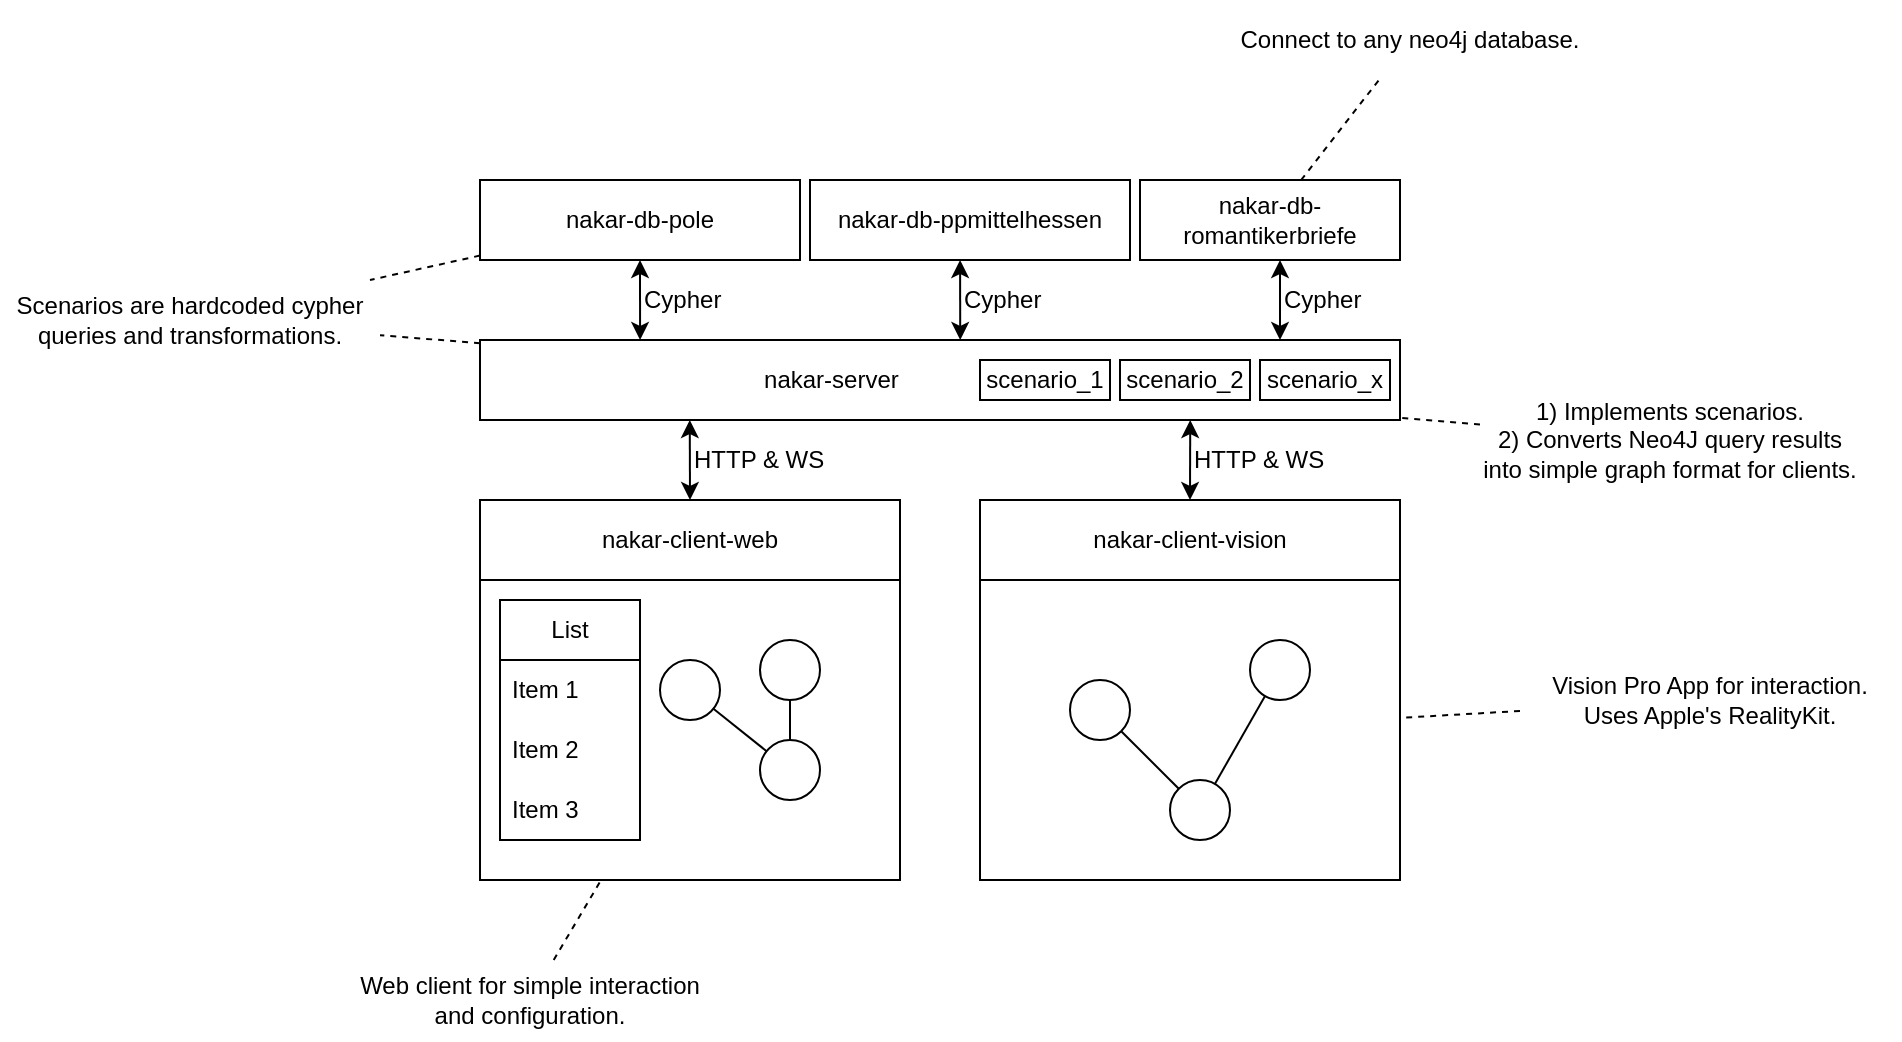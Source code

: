 <mxfile scale="1" border="0" version="26.0.9">
  <diagram name="Page-1" id="vQwCS0VuyH1_z9JokuWV">
    <mxGraphModel dx="1228" dy="805" grid="0" gridSize="10" guides="1" tooltips="1" connect="1" arrows="1" fold="1" page="1" pageScale="1" pageWidth="1169" pageHeight="827" background="#ffffff" math="0" shadow="0">
      <root>
        <mxCell id="0" />
        <mxCell id="1" parent="0" />
        <mxCell id="h_gjy8d-nbvcVHeryfm6-1" value="nakar-client-web" style="rounded=0;whiteSpace=wrap;html=1;labelBackgroundColor=none;" parent="1" vertex="1">
          <mxGeometry x="320" y="360" width="210" height="40" as="geometry" />
        </mxCell>
        <mxCell id="h_gjy8d-nbvcVHeryfm6-2" value="" style="rounded=0;whiteSpace=wrap;html=1;labelBackgroundColor=none;" parent="1" vertex="1">
          <mxGeometry x="320" y="400" width="210" height="150" as="geometry" />
        </mxCell>
        <mxCell id="h_gjy8d-nbvcVHeryfm6-3" value="" style="ellipse;whiteSpace=wrap;html=1;labelBackgroundColor=none;" parent="1" vertex="1">
          <mxGeometry x="460" y="430" width="30" height="30" as="geometry" />
        </mxCell>
        <mxCell id="h_gjy8d-nbvcVHeryfm6-4" value="" style="ellipse;whiteSpace=wrap;html=1;labelBackgroundColor=none;" parent="1" vertex="1">
          <mxGeometry x="460" y="480" width="30" height="30" as="geometry" />
        </mxCell>
        <mxCell id="h_gjy8d-nbvcVHeryfm6-5" value="" style="ellipse;whiteSpace=wrap;html=1;labelBackgroundColor=none;" parent="1" vertex="1">
          <mxGeometry x="410" y="440" width="30" height="30" as="geometry" />
        </mxCell>
        <mxCell id="h_gjy8d-nbvcVHeryfm6-6" value="" style="endArrow=none;html=1;rounded=0;labelBackgroundColor=none;fontColor=default;" parent="1" source="h_gjy8d-nbvcVHeryfm6-4" target="h_gjy8d-nbvcVHeryfm6-5" edge="1">
          <mxGeometry width="50" height="50" relative="1" as="geometry">
            <mxPoint x="610" y="600" as="sourcePoint" />
            <mxPoint x="660" y="550" as="targetPoint" />
          </mxGeometry>
        </mxCell>
        <mxCell id="h_gjy8d-nbvcVHeryfm6-7" value="" style="endArrow=none;html=1;rounded=0;labelBackgroundColor=none;fontColor=default;" parent="1" source="h_gjy8d-nbvcVHeryfm6-3" target="h_gjy8d-nbvcVHeryfm6-4" edge="1">
          <mxGeometry width="50" height="50" relative="1" as="geometry">
            <mxPoint x="434" y="514" as="sourcePoint" />
            <mxPoint x="406" y="486" as="targetPoint" />
          </mxGeometry>
        </mxCell>
        <mxCell id="h_gjy8d-nbvcVHeryfm6-8" value="nakar-client-vision" style="rounded=0;whiteSpace=wrap;html=1;labelBackgroundColor=none;" parent="1" vertex="1">
          <mxGeometry x="570" y="360" width="210" height="40" as="geometry" />
        </mxCell>
        <mxCell id="h_gjy8d-nbvcVHeryfm6-9" value="" style="rounded=0;whiteSpace=wrap;html=1;labelBackgroundColor=none;" parent="1" vertex="1">
          <mxGeometry x="570" y="400" width="210" height="150" as="geometry" />
        </mxCell>
        <mxCell id="h_gjy8d-nbvcVHeryfm6-10" value="" style="ellipse;whiteSpace=wrap;html=1;labelBackgroundColor=none;" parent="1" vertex="1">
          <mxGeometry x="705" y="430" width="30" height="30" as="geometry" />
        </mxCell>
        <mxCell id="h_gjy8d-nbvcVHeryfm6-11" value="" style="ellipse;whiteSpace=wrap;html=1;labelBackgroundColor=none;" parent="1" vertex="1">
          <mxGeometry x="665" y="500" width="30" height="30" as="geometry" />
        </mxCell>
        <mxCell id="h_gjy8d-nbvcVHeryfm6-12" value="" style="ellipse;whiteSpace=wrap;html=1;labelBackgroundColor=none;" parent="1" vertex="1">
          <mxGeometry x="615" y="450" width="30" height="30" as="geometry" />
        </mxCell>
        <mxCell id="h_gjy8d-nbvcVHeryfm6-13" value="" style="endArrow=none;html=1;rounded=0;labelBackgroundColor=none;fontColor=default;" parent="1" source="h_gjy8d-nbvcVHeryfm6-11" target="h_gjy8d-nbvcVHeryfm6-12" edge="1">
          <mxGeometry width="50" height="50" relative="1" as="geometry">
            <mxPoint x="855" y="600" as="sourcePoint" />
            <mxPoint x="905" y="550" as="targetPoint" />
          </mxGeometry>
        </mxCell>
        <mxCell id="h_gjy8d-nbvcVHeryfm6-14" value="" style="endArrow=none;html=1;rounded=0;labelBackgroundColor=none;fontColor=default;" parent="1" source="h_gjy8d-nbvcVHeryfm6-10" target="h_gjy8d-nbvcVHeryfm6-11" edge="1">
          <mxGeometry width="50" height="50" relative="1" as="geometry">
            <mxPoint x="679" y="514" as="sourcePoint" />
            <mxPoint x="651" y="486" as="targetPoint" />
          </mxGeometry>
        </mxCell>
        <mxCell id="h_gjy8d-nbvcVHeryfm6-15" value="&amp;nbsp; &amp;nbsp; &amp;nbsp; &amp;nbsp; &amp;nbsp; &amp;nbsp; &amp;nbsp; &amp;nbsp; &amp;nbsp; &amp;nbsp; &amp;nbsp; &amp;nbsp; &amp;nbsp; &amp;nbsp; &amp;nbsp; &amp;nbsp; &amp;nbsp; &amp;nbsp; &amp;nbsp; &amp;nbsp; &amp;nbsp; nakar-server" style="rounded=0;whiteSpace=wrap;html=1;align=left;labelBackgroundColor=none;" parent="1" vertex="1">
          <mxGeometry x="320" y="280" width="460" height="40" as="geometry" />
        </mxCell>
        <mxCell id="h_gjy8d-nbvcVHeryfm6-16" value="nakar-db-pole" style="rounded=0;whiteSpace=wrap;html=1;labelBackgroundColor=none;" parent="1" vertex="1">
          <mxGeometry x="320" y="200" width="160" height="40" as="geometry" />
        </mxCell>
        <mxCell id="h_gjy8d-nbvcVHeryfm6-17" value="nakar-db-ppmittelhessen" style="rounded=0;whiteSpace=wrap;html=1;labelBackgroundColor=none;" parent="1" vertex="1">
          <mxGeometry x="485" y="200" width="160" height="40" as="geometry" />
        </mxCell>
        <mxCell id="h_gjy8d-nbvcVHeryfm6-18" value="nakar-db-romantikerbriefe" style="rounded=0;whiteSpace=wrap;html=1;labelBackgroundColor=none;" parent="1" vertex="1">
          <mxGeometry x="650" y="200" width="130" height="40" as="geometry" />
        </mxCell>
        <mxCell id="h_gjy8d-nbvcVHeryfm6-19" value="" style="endArrow=classic;startArrow=classic;html=1;rounded=0;exitX=0.174;exitY=0;exitDx=0;exitDy=0;exitPerimeter=0;labelBackgroundColor=none;fontColor=default;" parent="1" source="h_gjy8d-nbvcVHeryfm6-15" edge="1">
          <mxGeometry width="50" height="50" relative="1" as="geometry">
            <mxPoint x="720" y="440" as="sourcePoint" />
            <mxPoint x="400" y="240" as="targetPoint" />
          </mxGeometry>
        </mxCell>
        <mxCell id="h_gjy8d-nbvcVHeryfm6-20" value="" style="endArrow=classic;startArrow=classic;html=1;rounded=0;entryX=0.469;entryY=1;entryDx=0;entryDy=0;entryPerimeter=0;exitX=0.522;exitY=0;exitDx=0;exitDy=0;exitPerimeter=0;labelBackgroundColor=none;fontColor=default;" parent="1" source="h_gjy8d-nbvcVHeryfm6-15" target="h_gjy8d-nbvcVHeryfm6-17" edge="1">
          <mxGeometry width="50" height="50" relative="1" as="geometry">
            <mxPoint x="560" y="268" as="sourcePoint" />
            <mxPoint x="560" y="248" as="targetPoint" />
          </mxGeometry>
        </mxCell>
        <mxCell id="h_gjy8d-nbvcVHeryfm6-21" value="" style="endArrow=classic;startArrow=classic;html=1;rounded=0;entryX=0;entryY=0;entryDx=0;entryDy=0;exitX=0;exitY=1;exitDx=0;exitDy=0;labelBackgroundColor=none;fontColor=default;" parent="1" source="h_gjy8d-nbvcVHeryfm6-26" target="h_gjy8d-nbvcVHeryfm6-26" edge="1">
          <mxGeometry width="50" height="50" relative="1" as="geometry">
            <mxPoint x="570" y="290" as="sourcePoint" />
            <mxPoint x="570" y="250" as="targetPoint" />
          </mxGeometry>
        </mxCell>
        <mxCell id="h_gjy8d-nbvcVHeryfm6-22" value="" style="endArrow=classic;startArrow=classic;html=1;rounded=0;entryX=0.772;entryY=1;entryDx=0;entryDy=0;exitX=0.5;exitY=0;exitDx=0;exitDy=0;entryPerimeter=0;labelBackgroundColor=none;fontColor=default;" parent="1" source="h_gjy8d-nbvcVHeryfm6-8" target="h_gjy8d-nbvcVHeryfm6-15" edge="1">
          <mxGeometry width="50" height="50" relative="1" as="geometry">
            <mxPoint x="679.84" y="360" as="sourcePoint" />
            <mxPoint x="679.84" y="320" as="targetPoint" />
          </mxGeometry>
        </mxCell>
        <mxCell id="h_gjy8d-nbvcVHeryfm6-23" value="" style="endArrow=classic;startArrow=classic;html=1;rounded=0;entryX=0.228;entryY=1;entryDx=0;entryDy=0;exitX=0.5;exitY=0;exitDx=0;exitDy=0;entryPerimeter=0;labelBackgroundColor=none;fontColor=default;" parent="1" source="h_gjy8d-nbvcVHeryfm6-1" target="h_gjy8d-nbvcVHeryfm6-15" edge="1">
          <mxGeometry width="50" height="50" relative="1" as="geometry">
            <mxPoint x="434.84" y="360" as="sourcePoint" />
            <mxPoint x="434.84" y="320" as="targetPoint" />
          </mxGeometry>
        </mxCell>
        <mxCell id="h_gjy8d-nbvcVHeryfm6-24" value="HTTP &amp;amp; WS" style="text;html=1;align=left;verticalAlign=middle;whiteSpace=wrap;rounded=0;labelBackgroundColor=none;" parent="1" vertex="1">
          <mxGeometry x="425" y="320" width="105" height="40" as="geometry" />
        </mxCell>
        <mxCell id="h_gjy8d-nbvcVHeryfm6-25" value="HTTP &amp;amp; WS" style="text;html=1;align=left;verticalAlign=middle;whiteSpace=wrap;rounded=0;labelBackgroundColor=none;" parent="1" vertex="1">
          <mxGeometry x="675" y="320" width="105" height="40" as="geometry" />
        </mxCell>
        <mxCell id="h_gjy8d-nbvcVHeryfm6-26" value="Cypher" style="text;html=1;align=left;verticalAlign=middle;whiteSpace=wrap;rounded=0;labelBackgroundColor=none;" parent="1" vertex="1">
          <mxGeometry x="720" y="240" width="105" height="40" as="geometry" />
        </mxCell>
        <mxCell id="h_gjy8d-nbvcVHeryfm6-27" value="Cypher" style="text;html=1;align=left;verticalAlign=middle;whiteSpace=wrap;rounded=0;labelBackgroundColor=none;" parent="1" vertex="1">
          <mxGeometry x="560" y="240" width="105" height="40" as="geometry" />
        </mxCell>
        <mxCell id="h_gjy8d-nbvcVHeryfm6-28" value="Cypher" style="text;html=1;align=left;verticalAlign=middle;whiteSpace=wrap;rounded=0;labelBackgroundColor=none;" parent="1" vertex="1">
          <mxGeometry x="400" y="240" width="105" height="40" as="geometry" />
        </mxCell>
        <mxCell id="2" value="1) Implements scenarios.&lt;br&gt;2) Converts Neo4J query results into simple graph format for clients." style="text;html=1;strokeColor=none;fillColor=none;align=center;verticalAlign=middle;whiteSpace=wrap;rounded=0;labelBackgroundColor=none;" parent="1" vertex="1">
          <mxGeometry x="820" y="310" width="190" height="40" as="geometry" />
        </mxCell>
        <mxCell id="3" value="" style="endArrow=none;html=1;rounded=0;endFill=0;dashed=1;labelBackgroundColor=none;fontColor=default;" parent="1" source="2" target="h_gjy8d-nbvcVHeryfm6-15" edge="1">
          <mxGeometry width="50" height="50" relative="1" as="geometry">
            <mxPoint x="770" y="410" as="sourcePoint" />
            <mxPoint x="820" y="360" as="targetPoint" />
          </mxGeometry>
        </mxCell>
        <mxCell id="4" value="Vision Pro App for interaction. Uses Apple&#39;s RealityKit." style="text;html=1;strokeColor=none;fillColor=none;align=center;verticalAlign=middle;whiteSpace=wrap;rounded=0;labelBackgroundColor=none;" parent="1" vertex="1">
          <mxGeometry x="840" y="440" width="190" height="40" as="geometry" />
        </mxCell>
        <mxCell id="5" value="" style="endArrow=none;html=1;rounded=0;endFill=0;dashed=1;labelBackgroundColor=none;fontColor=default;" parent="1" source="4" target="h_gjy8d-nbvcVHeryfm6-9" edge="1">
          <mxGeometry width="50" height="50" relative="1" as="geometry">
            <mxPoint x="850" y="310" as="sourcePoint" />
            <mxPoint x="790" y="310" as="targetPoint" />
          </mxGeometry>
        </mxCell>
        <mxCell id="6" value="Web client for simple interaction and configuration." style="text;html=1;strokeColor=none;fillColor=none;align=center;verticalAlign=middle;whiteSpace=wrap;rounded=0;labelBackgroundColor=none;" parent="1" vertex="1">
          <mxGeometry x="250" y="590" width="190" height="40" as="geometry" />
        </mxCell>
        <mxCell id="7" value="" style="endArrow=none;html=1;rounded=0;endFill=0;dashed=1;labelBackgroundColor=none;fontColor=default;" parent="1" source="6" target="h_gjy8d-nbvcVHeryfm6-2" edge="1">
          <mxGeometry width="50" height="50" relative="1" as="geometry">
            <mxPoint x="850" y="475" as="sourcePoint" />
            <mxPoint x="790" y="479" as="targetPoint" />
          </mxGeometry>
        </mxCell>
        <mxCell id="9" value="Connect to any neo4j database." style="text;html=1;strokeColor=none;fillColor=none;align=center;verticalAlign=middle;whiteSpace=wrap;rounded=0;labelBackgroundColor=none;" parent="1" vertex="1">
          <mxGeometry x="690" y="110" width="190" height="40" as="geometry" />
        </mxCell>
        <mxCell id="10" value="" style="endArrow=none;html=1;rounded=0;endFill=0;dashed=1;labelBackgroundColor=none;fontColor=default;" parent="1" source="h_gjy8d-nbvcVHeryfm6-18" target="9" edge="1">
          <mxGeometry width="50" height="50" relative="1" as="geometry">
            <mxPoint x="367" y="600" as="sourcePoint" />
            <mxPoint x="391" y="560" as="targetPoint" />
          </mxGeometry>
        </mxCell>
        <mxCell id="11" value="Scenarios are hardcoded cypher queries and transformations." style="text;html=1;strokeColor=none;fillColor=none;align=center;verticalAlign=middle;whiteSpace=wrap;rounded=0;labelBackgroundColor=none;" parent="1" vertex="1">
          <mxGeometry x="80" y="250" width="190" height="40" as="geometry" />
        </mxCell>
        <mxCell id="12" value="" style="endArrow=none;html=1;rounded=0;endFill=0;dashed=1;labelBackgroundColor=none;fontColor=default;" parent="1" source="h_gjy8d-nbvcVHeryfm6-15" target="11" edge="1">
          <mxGeometry width="50" height="50" relative="1" as="geometry">
            <mxPoint x="850" y="475" as="sourcePoint" />
            <mxPoint x="790" y="479" as="targetPoint" />
          </mxGeometry>
        </mxCell>
        <mxCell id="13" value="" style="endArrow=none;html=1;rounded=0;endFill=0;dashed=1;labelBackgroundColor=none;fontColor=default;" parent="1" source="h_gjy8d-nbvcVHeryfm6-16" target="11" edge="1">
          <mxGeometry width="50" height="50" relative="1" as="geometry">
            <mxPoint x="378" y="290" as="sourcePoint" />
            <mxPoint x="290" y="280" as="targetPoint" />
          </mxGeometry>
        </mxCell>
        <mxCell id="14" value="scenario_x" style="rounded=0;whiteSpace=wrap;html=1;labelBackgroundColor=none;" parent="1" vertex="1">
          <mxGeometry x="710" y="290" width="65" height="20" as="geometry" />
        </mxCell>
        <mxCell id="15" value="scenario_2" style="rounded=0;whiteSpace=wrap;html=1;labelBackgroundColor=none;" parent="1" vertex="1">
          <mxGeometry x="640" y="290" width="65" height="20" as="geometry" />
        </mxCell>
        <mxCell id="16" value="scenario_1" style="rounded=0;whiteSpace=wrap;html=1;labelBackgroundColor=none;" parent="1" vertex="1">
          <mxGeometry x="570" y="290" width="65" height="20" as="geometry" />
        </mxCell>
        <mxCell id="17" value="List" style="swimlane;fontStyle=0;childLayout=stackLayout;horizontal=1;startSize=30;horizontalStack=0;resizeParent=1;resizeParentMax=0;resizeLast=0;collapsible=1;marginBottom=0;whiteSpace=wrap;html=1;labelBackgroundColor=none;" parent="1" vertex="1">
          <mxGeometry x="330" y="410" width="70" height="120" as="geometry" />
        </mxCell>
        <mxCell id="18" value="Item 1" style="text;strokeColor=none;fillColor=none;align=left;verticalAlign=middle;spacingLeft=4;spacingRight=4;overflow=hidden;points=[[0,0.5],[1,0.5]];portConstraint=eastwest;rotatable=0;whiteSpace=wrap;html=1;labelBackgroundColor=none;" parent="17" vertex="1">
          <mxGeometry y="30" width="70" height="30" as="geometry" />
        </mxCell>
        <mxCell id="19" value="Item 2" style="text;strokeColor=none;fillColor=none;align=left;verticalAlign=middle;spacingLeft=4;spacingRight=4;overflow=hidden;points=[[0,0.5],[1,0.5]];portConstraint=eastwest;rotatable=0;whiteSpace=wrap;html=1;labelBackgroundColor=none;" parent="17" vertex="1">
          <mxGeometry y="60" width="70" height="30" as="geometry" />
        </mxCell>
        <mxCell id="20" value="Item 3" style="text;strokeColor=none;fillColor=none;align=left;verticalAlign=middle;spacingLeft=4;spacingRight=4;overflow=hidden;points=[[0,0.5],[1,0.5]];portConstraint=eastwest;rotatable=0;whiteSpace=wrap;html=1;labelBackgroundColor=none;" parent="17" vertex="1">
          <mxGeometry y="90" width="70" height="30" as="geometry" />
        </mxCell>
      </root>
    </mxGraphModel>
  </diagram>
</mxfile>

